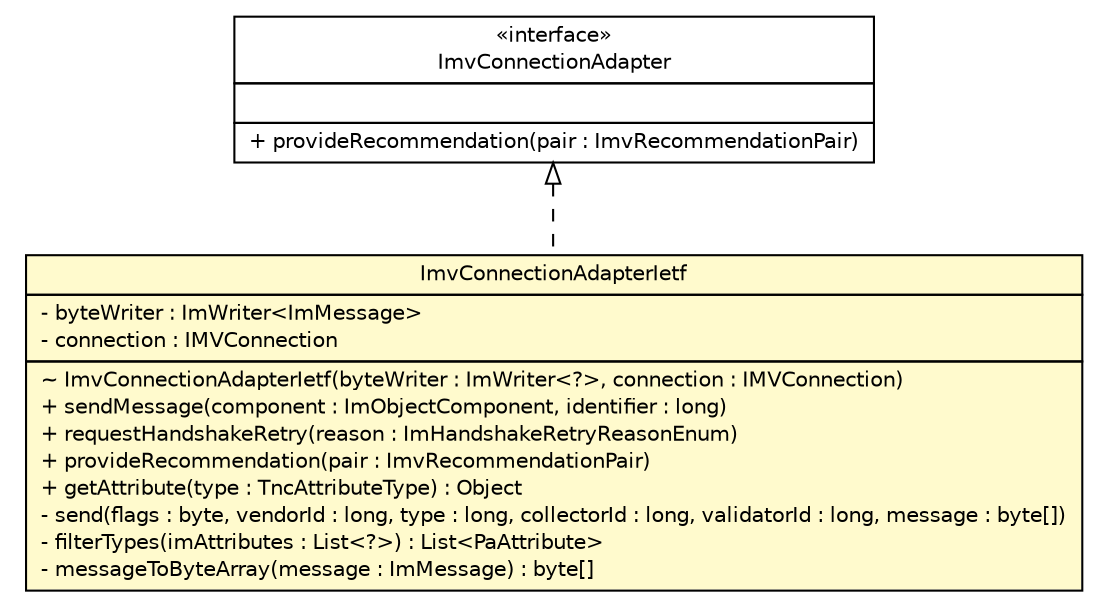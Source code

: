 #!/usr/local/bin/dot
#
# Class diagram 
# Generated by UMLGraph version R5_6 (http://www.umlgraph.org/)
#

digraph G {
	edge [fontname="Helvetica",fontsize=10,labelfontname="Helvetica",labelfontsize=10];
	node [fontname="Helvetica",fontsize=10,shape=plaintext];
	nodesep=0.25;
	ranksep=0.5;
	// de.hsbremen.tc.tnc.im.adapter.connection.ImvConnectionAdapterIetf
	c5598 [label=<<table title="de.hsbremen.tc.tnc.im.adapter.connection.ImvConnectionAdapterIetf" border="0" cellborder="1" cellspacing="0" cellpadding="2" port="p" bgcolor="lemonChiffon" href="./ImvConnectionAdapterIetf.html">
		<tr><td><table border="0" cellspacing="0" cellpadding="1">
<tr><td align="center" balign="center"> ImvConnectionAdapterIetf </td></tr>
		</table></td></tr>
		<tr><td><table border="0" cellspacing="0" cellpadding="1">
<tr><td align="left" balign="left"> - byteWriter : ImWriter&lt;ImMessage&gt; </td></tr>
<tr><td align="left" balign="left"> - connection : IMVConnection </td></tr>
		</table></td></tr>
		<tr><td><table border="0" cellspacing="0" cellpadding="1">
<tr><td align="left" balign="left"> ~ ImvConnectionAdapterIetf(byteWriter : ImWriter&lt;?&gt;, connection : IMVConnection) </td></tr>
<tr><td align="left" balign="left"> + sendMessage(component : ImObjectComponent, identifier : long) </td></tr>
<tr><td align="left" balign="left"> + requestHandshakeRetry(reason : ImHandshakeRetryReasonEnum) </td></tr>
<tr><td align="left" balign="left"> + provideRecommendation(pair : ImvRecommendationPair) </td></tr>
<tr><td align="left" balign="left"> + getAttribute(type : TncAttributeType) : Object </td></tr>
<tr><td align="left" balign="left"> - send(flags : byte, vendorId : long, type : long, collectorId : long, validatorId : long, message : byte[]) </td></tr>
<tr><td align="left" balign="left"> - filterTypes(imAttributes : List&lt;?&gt;) : List&lt;PaAttribute&gt; </td></tr>
<tr><td align="left" balign="left"> - messageToByteArray(message : ImMessage) : byte[] </td></tr>
		</table></td></tr>
		</table>>, URL="./ImvConnectionAdapterIetf.html", fontname="Helvetica", fontcolor="black", fontsize=10.0];
	// de.hsbremen.tc.tnc.im.adapter.connection.ImvConnectionAdapter
	c5602 [label=<<table title="de.hsbremen.tc.tnc.im.adapter.connection.ImvConnectionAdapter" border="0" cellborder="1" cellspacing="0" cellpadding="2" port="p" href="./ImvConnectionAdapter.html">
		<tr><td><table border="0" cellspacing="0" cellpadding="1">
<tr><td align="center" balign="center"> &#171;interface&#187; </td></tr>
<tr><td align="center" balign="center"> ImvConnectionAdapter </td></tr>
		</table></td></tr>
		<tr><td><table border="0" cellspacing="0" cellpadding="1">
<tr><td align="left" balign="left">  </td></tr>
		</table></td></tr>
		<tr><td><table border="0" cellspacing="0" cellpadding="1">
<tr><td align="left" balign="left"> + provideRecommendation(pair : ImvRecommendationPair) </td></tr>
		</table></td></tr>
		</table>>, URL="./ImvConnectionAdapter.html", fontname="Helvetica", fontcolor="black", fontsize=10.0];
	//de.hsbremen.tc.tnc.im.adapter.connection.ImvConnectionAdapterIetf implements de.hsbremen.tc.tnc.im.adapter.connection.ImvConnectionAdapter
	c5602:p -> c5598:p [dir=back,arrowtail=empty,style=dashed];
}

